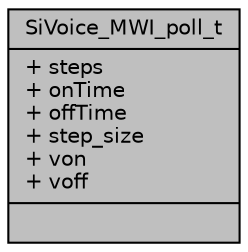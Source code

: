 digraph "SiVoice_MWI_poll_t"
{
  edge [fontname="Helvetica",fontsize="10",labelfontname="Helvetica",labelfontsize="10"];
  node [fontname="Helvetica",fontsize="10",shape=record];
  Node1 [label="{SiVoice_MWI_poll_t\n|+ steps\l+ onTime\l+ offTime\l+ step_size\l+ von\l+ voff\l|}",height=0.2,width=0.4,color="black", fillcolor="grey75", style="filled", fontcolor="black"];
}
